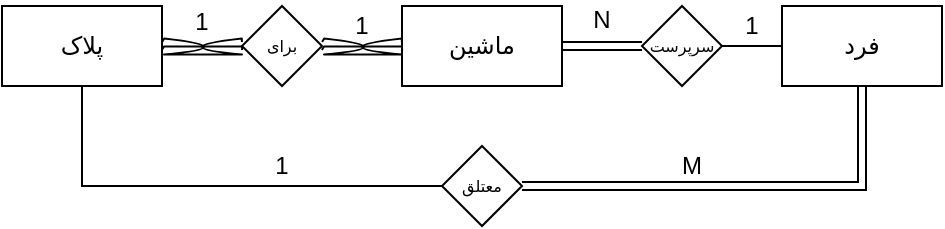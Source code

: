 <mxfile version="20.3.0" type="device"><diagram id="R2lEEEUBdFMjLlhIrx00" name="Page-1"><mxGraphModel dx="328" dy="232" grid="1" gridSize="10" guides="1" tooltips="1" connect="1" arrows="1" fold="1" page="1" pageScale="1" pageWidth="850" pageHeight="1100" math="0" shadow="0" extFonts="Permanent Marker^https://fonts.googleapis.com/css?family=Permanent+Marker"><root><mxCell id="0"/><mxCell id="1" parent="0"/><mxCell id="dVPs4hRV39M32WlGZCOP-2" style="edgeStyle=orthogonalEdgeStyle;rounded=0;orthogonalLoop=1;jettySize=auto;html=1;entryX=0;entryY=0.5;entryDx=0;entryDy=0;endArrow=none;endFill=0;" parent="1" source="hs4vftY_cz7KIsE7oFim-1" target="dVPs4hRV39M32WlGZCOP-1" edge="1"><mxGeometry relative="1" as="geometry"><Array as="points"><mxPoint x="120" y="170"/></Array></mxGeometry></mxCell><mxCell id="hs4vftY_cz7KIsE7oFim-1" value="پلاک" style="rounded=0;whiteSpace=wrap;html=1;fontFamily=B Yekan;" parent="1" vertex="1"><mxGeometry x="80" y="80" width="80" height="40" as="geometry"/></mxCell><mxCell id="hs4vftY_cz7KIsE7oFim-2" value="ماشین" style="rounded=0;whiteSpace=wrap;html=1;fontFamily=B Yekan;" parent="1" vertex="1"><mxGeometry x="280" y="80" width="80" height="40" as="geometry"/></mxCell><mxCell id="hs4vftY_cz7KIsE7oFim-3" value="فرد" style="rounded=0;whiteSpace=wrap;html=1;fontFamily=B Yekan;" parent="1" vertex="1"><mxGeometry x="470" y="80" width="80" height="40" as="geometry"/></mxCell><mxCell id="hs4vftY_cz7KIsE7oFim-5" style="edgeStyle=orthogonalEdgeStyle;rounded=1;orthogonalLoop=1;jettySize=auto;html=1;entryX=1;entryY=0.5;entryDx=0;entryDy=0;fontFamily=B Yekan;strokeColor=default;endArrow=none;endFill=0;shape=link;" parent="1" edge="1"><mxGeometry relative="1" as="geometry"><mxPoint x="200" y="100" as="sourcePoint"/><mxPoint x="160" y="100" as="targetPoint"/></mxGeometry></mxCell><mxCell id="hs4vftY_cz7KIsE7oFim-6" style="edgeStyle=orthogonalEdgeStyle;rounded=1;orthogonalLoop=1;jettySize=auto;html=1;entryX=0;entryY=0.5;entryDx=0;entryDy=0;fontFamily=B Yekan;endArrow=none;endFill=0;strokeColor=default;shape=link;" parent="1" edge="1"><mxGeometry relative="1" as="geometry"><mxPoint x="240" y="100" as="sourcePoint"/><mxPoint x="280" y="100" as="targetPoint"/></mxGeometry></mxCell><mxCell id="hs4vftY_cz7KIsE7oFim-4" value="برای" style="rhombus;whiteSpace=wrap;html=1;fontFamily=B Yekan;fontSize=8;" parent="1" vertex="1"><mxGeometry x="200" y="80" width="40" height="40" as="geometry"/></mxCell><mxCell id="hs4vftY_cz7KIsE7oFim-8" style="edgeStyle=orthogonalEdgeStyle;rounded=1;orthogonalLoop=1;jettySize=auto;html=1;entryX=1;entryY=0.5;entryDx=0;entryDy=0;fontFamily=B Yekan;endArrow=none;endFill=0;strokeColor=default;shape=link;" parent="1" source="hs4vftY_cz7KIsE7oFim-7" target="hs4vftY_cz7KIsE7oFim-2" edge="1"><mxGeometry relative="1" as="geometry"/></mxCell><mxCell id="hs4vftY_cz7KIsE7oFim-9" style="edgeStyle=orthogonalEdgeStyle;rounded=1;orthogonalLoop=1;jettySize=auto;html=1;entryX=0;entryY=0.5;entryDx=0;entryDy=0;fontFamily=B Yekan;endArrow=none;endFill=0;strokeColor=default;" parent="1" source="hs4vftY_cz7KIsE7oFim-7" target="hs4vftY_cz7KIsE7oFim-3" edge="1"><mxGeometry relative="1" as="geometry"/></mxCell><mxCell id="hs4vftY_cz7KIsE7oFim-7" value="سرپرست" style="rhombus;whiteSpace=wrap;html=1;fontFamily=B Yekan;fontSize=8;" parent="1" vertex="1"><mxGeometry x="400" y="80" width="40" height="40" as="geometry"/></mxCell><mxCell id="iDWRJOw5YXNm8gy2QEuB-1" value="1" style="text;html=1;strokeColor=none;fillColor=none;align=center;verticalAlign=middle;whiteSpace=wrap;rounded=0;" parent="1" vertex="1"><mxGeometry x="160" y="78" width="40" height="20" as="geometry"/></mxCell><mxCell id="iDWRJOw5YXNm8gy2QEuB-2" value="1" style="text;html=1;strokeColor=none;fillColor=none;align=center;verticalAlign=middle;whiteSpace=wrap;rounded=0;" parent="1" vertex="1"><mxGeometry x="240" y="80" width="40" height="20" as="geometry"/></mxCell><mxCell id="iDWRJOw5YXNm8gy2QEuB-3" value="N" style="text;html=1;strokeColor=none;fillColor=none;align=center;verticalAlign=middle;whiteSpace=wrap;rounded=0;" parent="1" vertex="1"><mxGeometry x="360" y="77" width="40" height="20" as="geometry"/></mxCell><mxCell id="iDWRJOw5YXNm8gy2QEuB-4" value="1" style="text;html=1;strokeColor=none;fillColor=none;align=center;verticalAlign=middle;whiteSpace=wrap;rounded=0;" parent="1" vertex="1"><mxGeometry x="440" y="80" width="30" height="20" as="geometry"/></mxCell><mxCell id="dVPs4hRV39M32WlGZCOP-3" style="edgeStyle=orthogonalEdgeStyle;rounded=0;orthogonalLoop=1;jettySize=auto;html=1;entryX=0.5;entryY=1;entryDx=0;entryDy=0;endArrow=none;endFill=0;shape=link;" parent="1" source="dVPs4hRV39M32WlGZCOP-1" target="hs4vftY_cz7KIsE7oFim-3" edge="1"><mxGeometry relative="1" as="geometry"/></mxCell><mxCell id="dVPs4hRV39M32WlGZCOP-1" value="معتلق" style="rhombus;whiteSpace=wrap;html=1;fontFamily=B Yekan;fontSize=8;" parent="1" vertex="1"><mxGeometry x="300" y="150" width="40" height="40" as="geometry"/></mxCell><mxCell id="dVPs4hRV39M32WlGZCOP-4" value="1" style="text;html=1;strokeColor=none;fillColor=none;align=center;verticalAlign=middle;whiteSpace=wrap;rounded=0;" parent="1" vertex="1"><mxGeometry x="200" y="150" width="40" height="20" as="geometry"/></mxCell><mxCell id="dVPs4hRV39M32WlGZCOP-5" value="M" style="text;html=1;strokeColor=none;fillColor=none;align=center;verticalAlign=middle;whiteSpace=wrap;rounded=0;" parent="1" vertex="1"><mxGeometry x="410" y="150" width="30" height="20" as="geometry"/></mxCell></root></mxGraphModel></diagram></mxfile>